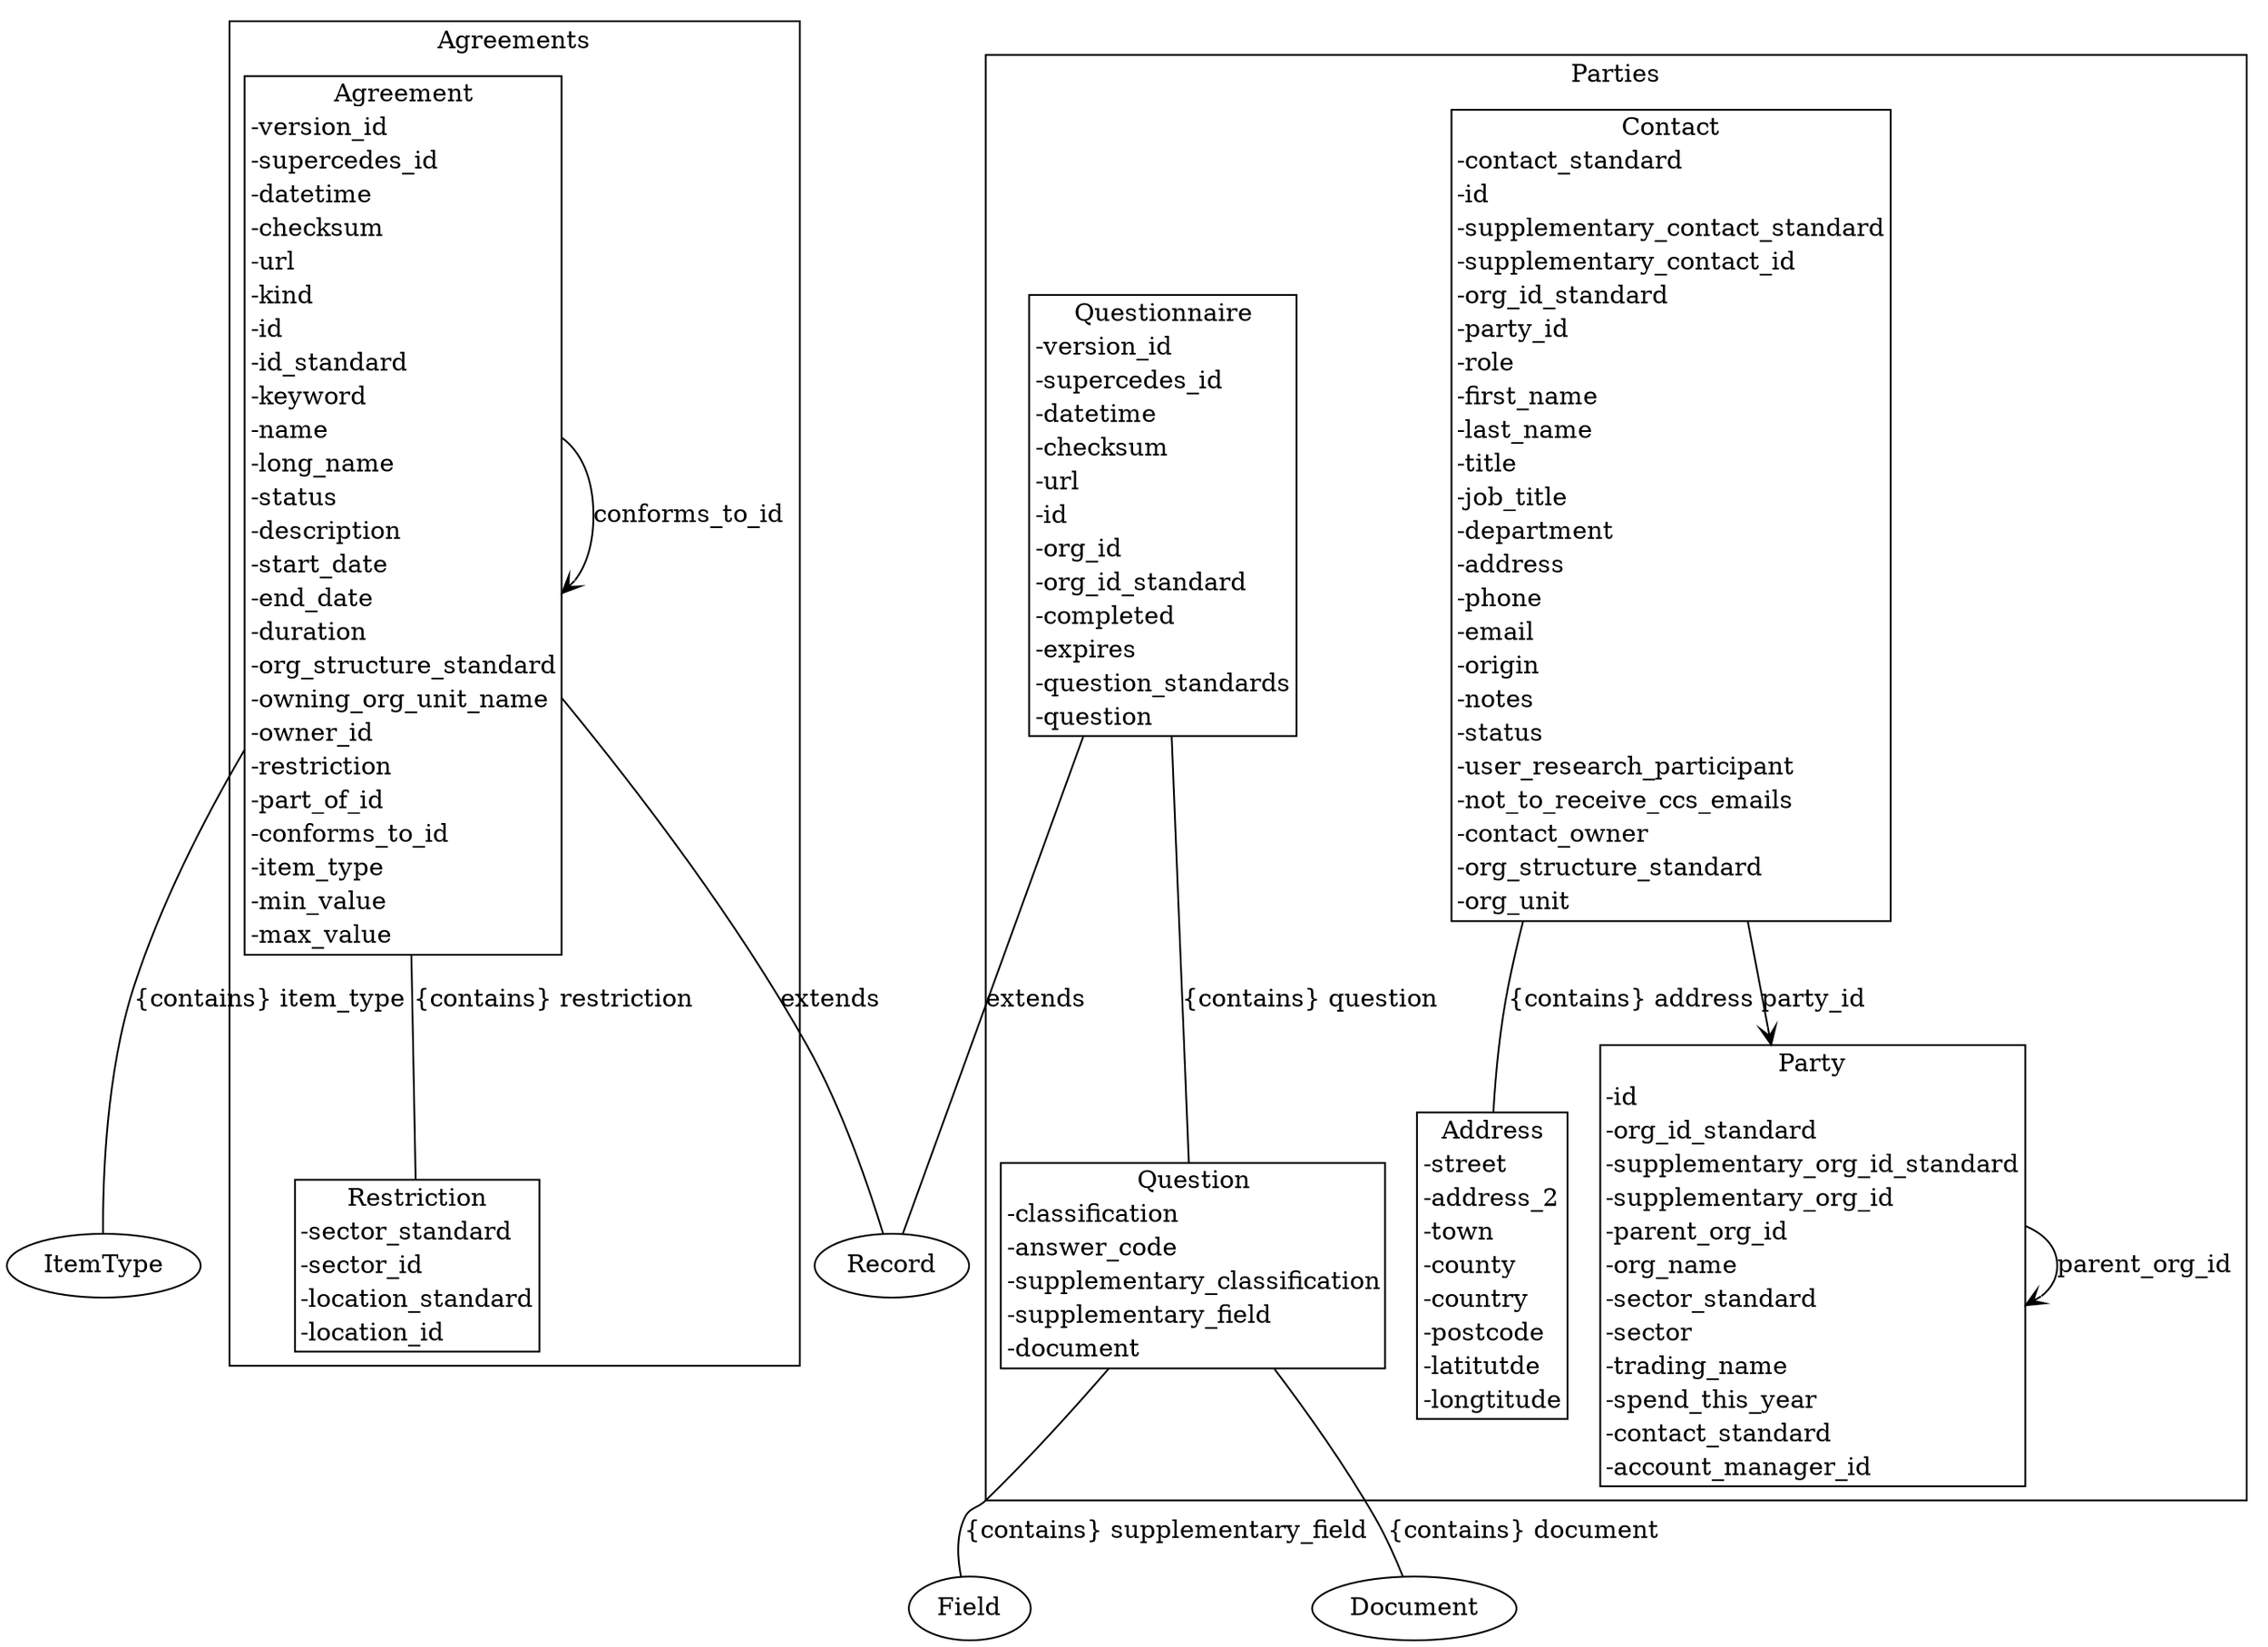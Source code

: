 strict digraph {
subgraph cluster_Agreements {
node [shape=plaintext margin=0];
label=Agreements;
"Restriction" [label=<<table BORDER="1" CELLBORDER="0" CELLSPACING="0"><TH><TD>Restriction</TD></TH><TR><TD ALIGN="LEFT">-sector_standard</TD></TR><TR><TD ALIGN="LEFT">-sector_id</TD></TR><TR><TD ALIGN="LEFT">-location_standard</TD></TR><TR><TD ALIGN="LEFT">-location_id</TD></TR></table>>];
"Agreement" [label=<<table BORDER="1" CELLBORDER="0" CELLSPACING="0"><TH><TD>Agreement</TD></TH><TR><TD ALIGN="LEFT">-version_id</TD></TR><TR><TD ALIGN="LEFT">-supercedes_id</TD></TR><TR><TD ALIGN="LEFT">-datetime</TD></TR><TR><TD ALIGN="LEFT">-checksum</TD></TR><TR><TD ALIGN="LEFT">-url</TD></TR><TR><TD ALIGN="LEFT">-kind</TD></TR><TR><TD ALIGN="LEFT">-id</TD></TR><TR><TD ALIGN="LEFT">-id_standard</TD></TR><TR><TD ALIGN="LEFT">-keyword</TD></TR><TR><TD ALIGN="LEFT">-name</TD></TR><TR><TD ALIGN="LEFT">-long_name</TD></TR><TR><TD ALIGN="LEFT">-status</TD></TR><TR><TD ALIGN="LEFT">-description</TD></TR><TR><TD ALIGN="LEFT">-start_date</TD></TR><TR><TD ALIGN="LEFT">-end_date</TD></TR><TR><TD ALIGN="LEFT">-duration</TD></TR><TR><TD ALIGN="LEFT">-org_structure_standard</TD></TR><TR><TD ALIGN="LEFT">-owning_org_unit_name</TD></TR><TR><TD ALIGN="LEFT">-owner_id</TD></TR><TR><TD ALIGN="LEFT">-restriction</TD></TR><TR><TD ALIGN="LEFT">-part_of_id</TD></TR><TR><TD ALIGN="LEFT">-conforms_to_id</TD></TR><TR><TD ALIGN="LEFT">-item_type</TD></TR><TR><TD ALIGN="LEFT">-min_value</TD></TR><TR><TD ALIGN="LEFT">-max_value</TD></TR></table>>];
}
subgraph cluster_Parties {
node [shape=plaintext margin=0];
label=Parties;
"Question" [label=<<table BORDER="1" CELLBORDER="0" CELLSPACING="0"><TH><TD>Question</TD></TH><TR><TD ALIGN="LEFT">-classification</TD></TR><TR><TD ALIGN="LEFT">-answer_code</TD></TR><TR><TD ALIGN="LEFT">-supplementary_classification</TD></TR><TR><TD ALIGN="LEFT">-supplementary_field</TD></TR><TR><TD ALIGN="LEFT">-document</TD></TR></table>>];
"Questionnaire" [label=<<table BORDER="1" CELLBORDER="0" CELLSPACING="0"><TH><TD>Questionnaire</TD></TH><TR><TD ALIGN="LEFT">-version_id</TD></TR><TR><TD ALIGN="LEFT">-supercedes_id</TD></TR><TR><TD ALIGN="LEFT">-datetime</TD></TR><TR><TD ALIGN="LEFT">-checksum</TD></TR><TR><TD ALIGN="LEFT">-url</TD></TR><TR><TD ALIGN="LEFT">-id</TD></TR><TR><TD ALIGN="LEFT">-org_id</TD></TR><TR><TD ALIGN="LEFT">-org_id_standard</TD></TR><TR><TD ALIGN="LEFT">-completed</TD></TR><TR><TD ALIGN="LEFT">-expires</TD></TR><TR><TD ALIGN="LEFT">-question_standards</TD></TR><TR><TD ALIGN="LEFT">-question</TD></TR></table>>];
"Party" [label=<<table BORDER="1" CELLBORDER="0" CELLSPACING="0"><TH><TD>Party</TD></TH><TR><TD ALIGN="LEFT">-id</TD></TR><TR><TD ALIGN="LEFT">-org_id_standard</TD></TR><TR><TD ALIGN="LEFT">-supplementary_org_id_standard</TD></TR><TR><TD ALIGN="LEFT">-supplementary_org_id</TD></TR><TR><TD ALIGN="LEFT">-parent_org_id</TD></TR><TR><TD ALIGN="LEFT">-org_name</TD></TR><TR><TD ALIGN="LEFT">-sector_standard</TD></TR><TR><TD ALIGN="LEFT">-sector</TD></TR><TR><TD ALIGN="LEFT">-trading_name</TD></TR><TR><TD ALIGN="LEFT">-spend_this_year</TD></TR><TR><TD ALIGN="LEFT">-contact_standard</TD></TR><TR><TD ALIGN="LEFT">-account_manager_id</TD></TR></table>>];
"Address" [label=<<table BORDER="1" CELLBORDER="0" CELLSPACING="0"><TH><TD>Address</TD></TH><TR><TD ALIGN="LEFT">-street</TD></TR><TR><TD ALIGN="LEFT">-address_2</TD></TR><TR><TD ALIGN="LEFT">-town</TD></TR><TR><TD ALIGN="LEFT">-county</TD></TR><TR><TD ALIGN="LEFT">-country</TD></TR><TR><TD ALIGN="LEFT">-postcode</TD></TR><TR><TD ALIGN="LEFT">-latitutde</TD></TR><TR><TD ALIGN="LEFT">-longtitude</TD></TR></table>>];
"Contact" [label=<<table BORDER="1" CELLBORDER="0" CELLSPACING="0"><TH><TD>Contact</TD></TH><TR><TD ALIGN="LEFT">-contact_standard</TD></TR><TR><TD ALIGN="LEFT">-id</TD></TR><TR><TD ALIGN="LEFT">-supplementary_contact_standard</TD></TR><TR><TD ALIGN="LEFT">-supplementary_contact_id</TD></TR><TR><TD ALIGN="LEFT">-org_id_standard</TD></TR><TR><TD ALIGN="LEFT">-party_id</TD></TR><TR><TD ALIGN="LEFT">-role</TD></TR><TR><TD ALIGN="LEFT">-first_name</TD></TR><TR><TD ALIGN="LEFT">-last_name</TD></TR><TR><TD ALIGN="LEFT">-title</TD></TR><TR><TD ALIGN="LEFT">-job_title</TD></TR><TR><TD ALIGN="LEFT">-department</TD></TR><TR><TD ALIGN="LEFT">-address</TD></TR><TR><TD ALIGN="LEFT">-phone</TD></TR><TR><TD ALIGN="LEFT">-email</TD></TR><TR><TD ALIGN="LEFT">-origin</TD></TR><TR><TD ALIGN="LEFT">-notes</TD></TR><TR><TD ALIGN="LEFT">-status</TD></TR><TR><TD ALIGN="LEFT">-user_research_participant</TD></TR><TR><TD ALIGN="LEFT">-not_to_receive_ccs_emails</TD></TR><TR><TD ALIGN="LEFT">-contact_owner</TD></TR><TR><TD ALIGN="LEFT">-org_structure_standard</TD></TR><TR><TD ALIGN="LEFT">-org_unit</TD></TR></table>>];
}
"Agreement" -> "Record" [label="extends" arrowhead = "none" arrowtail = "normal" ];
"Agreement" -> "Restriction" [label="{contains} restriction" arrowhead = "none" arrowtail = "diamond" ];
"Agreement" -> "Agreement" [label="part_of_id" arrowhead = "open" arrowtail = "none" ];
"Agreement" -> "Agreement" [label="conforms_to_id" arrowhead = "open" arrowtail = "none" ];
"Agreement" -> "ItemType" [label="{contains} item_type" arrowhead = "none" arrowtail = "diamond" ];
"Question" -> "Field" [label="{contains} supplementary_field" arrowhead = "none" arrowtail = "diamond" ];
"Question" -> "Document" [label="{contains} document" arrowhead = "none" arrowtail = "diamond" ];
"Questionnaire" -> "Record" [label="extends" arrowhead = "none" arrowtail = "normal" ];
"Questionnaire" -> "Question" [label="{contains} question" arrowhead = "none" arrowtail = "diamond" ];
"Party" -> "Party" [label="parent_org_id" arrowhead = "open" arrowtail = "none" ];
"Contact" -> "Party" [label="party_id" arrowhead = "open" arrowtail = "none" ];
"Contact" -> "Address" [label="{contains} address" arrowhead = "none" arrowtail = "diamond" ];
}
